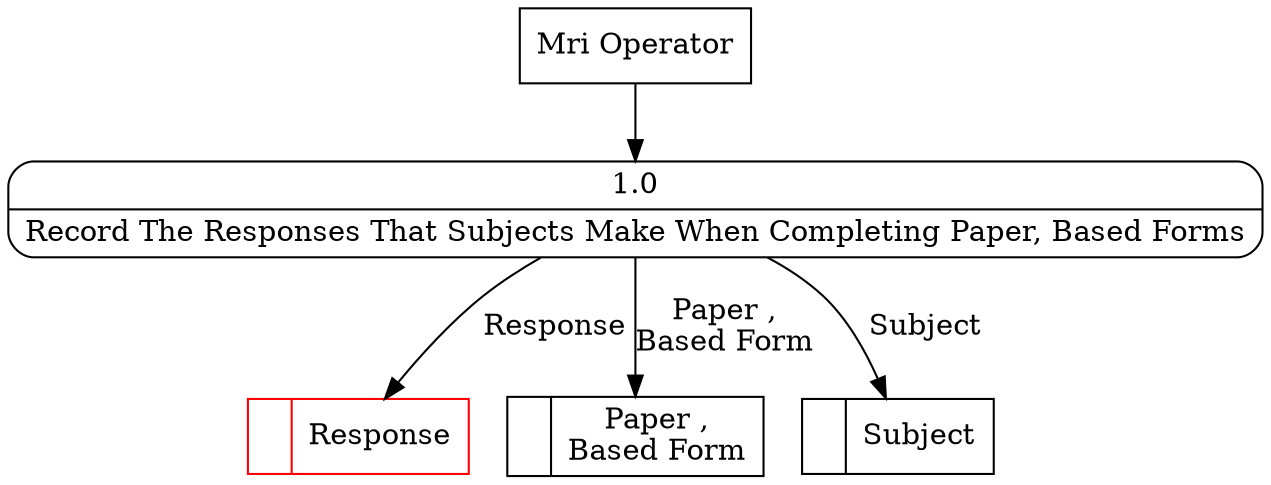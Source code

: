 digraph dfd2{ 
node[shape=record]
200 [label="<f0>  |<f1> Response " color=red];
201 [label="<f0>  |<f1> Paper ,\nBased Form " ];
202 [label="<f0>  |<f1> Subject " ];
203 [label="Mri Operator" shape=box];
204 [label="{<f0> 1.0|<f1> Record The Responses That Subjects Make When Completing Paper, Based Forms }" shape=Mrecord];
203 -> 204
204 -> 200 [label="Response"]
204 -> 202 [label="Subject"]
204 -> 201 [label="Paper ,\nBased Form"]
}